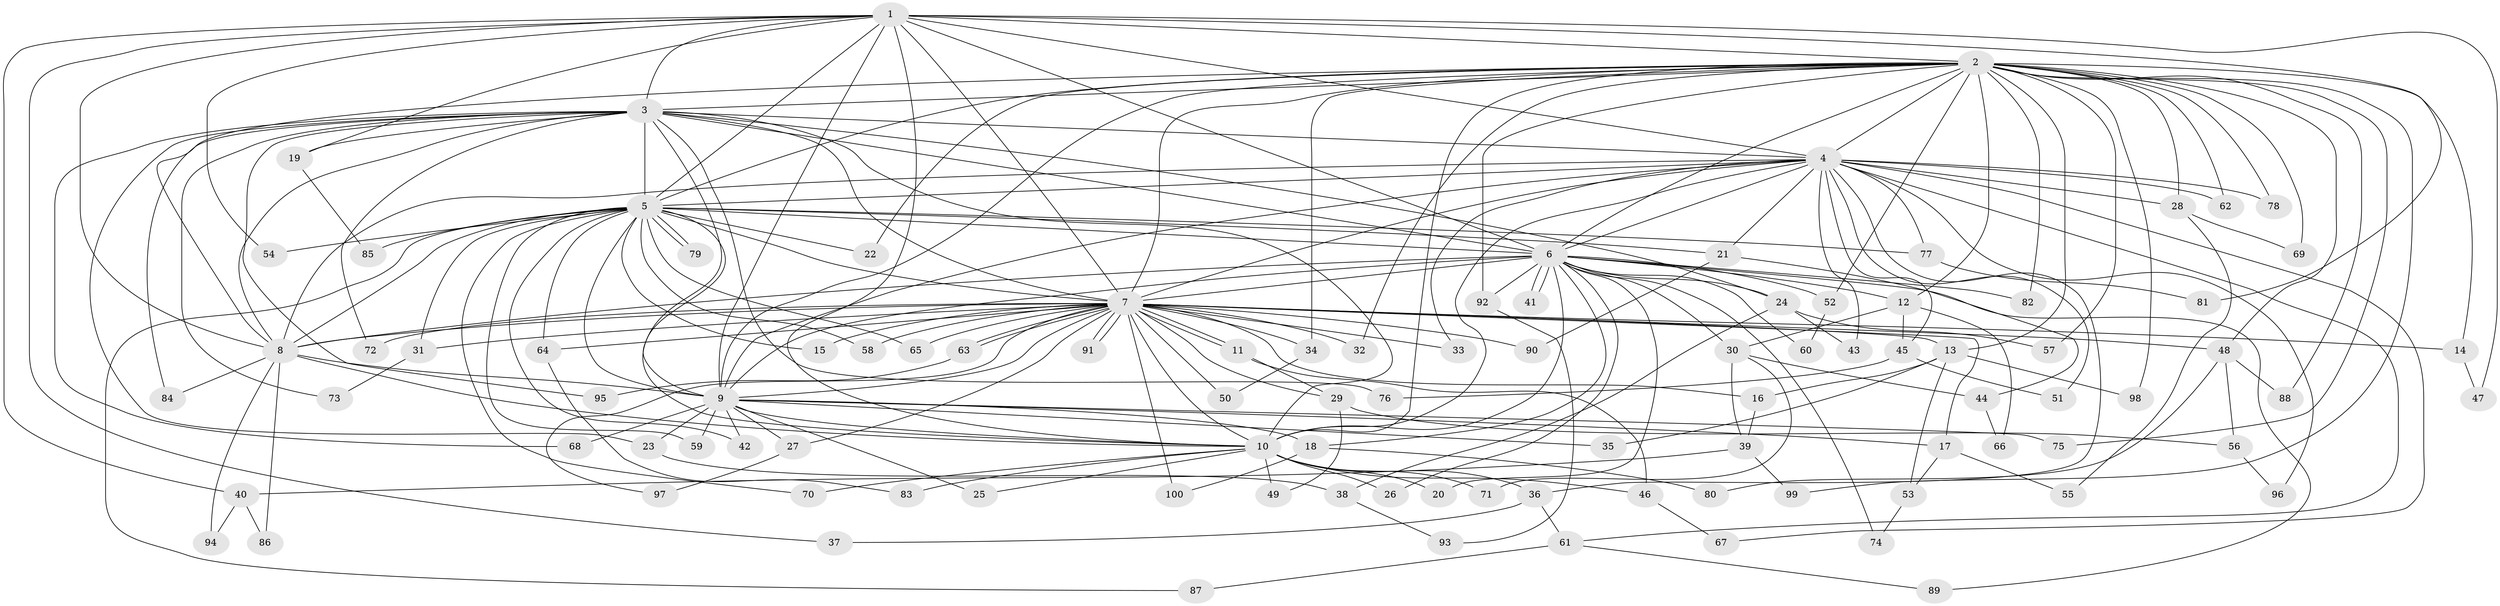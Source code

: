 // coarse degree distribution, {11: 0.016666666666666666, 17: 0.016666666666666666, 16: 0.03333333333333333, 15: 0.016666666666666666, 20: 0.016666666666666666, 21: 0.016666666666666666, 36: 0.016666666666666666, 4: 0.13333333333333333, 3: 0.15, 2: 0.5333333333333333, 5: 0.03333333333333333, 1: 0.016666666666666666}
// Generated by graph-tools (version 1.1) at 2025/17/03/04/25 18:17:38]
// undirected, 100 vertices, 225 edges
graph export_dot {
graph [start="1"]
  node [color=gray90,style=filled];
  1;
  2;
  3;
  4;
  5;
  6;
  7;
  8;
  9;
  10;
  11;
  12;
  13;
  14;
  15;
  16;
  17;
  18;
  19;
  20;
  21;
  22;
  23;
  24;
  25;
  26;
  27;
  28;
  29;
  30;
  31;
  32;
  33;
  34;
  35;
  36;
  37;
  38;
  39;
  40;
  41;
  42;
  43;
  44;
  45;
  46;
  47;
  48;
  49;
  50;
  51;
  52;
  53;
  54;
  55;
  56;
  57;
  58;
  59;
  60;
  61;
  62;
  63;
  64;
  65;
  66;
  67;
  68;
  69;
  70;
  71;
  72;
  73;
  74;
  75;
  76;
  77;
  78;
  79;
  80;
  81;
  82;
  83;
  84;
  85;
  86;
  87;
  88;
  89;
  90;
  91;
  92;
  93;
  94;
  95;
  96;
  97;
  98;
  99;
  100;
  1 -- 2;
  1 -- 3;
  1 -- 4;
  1 -- 5;
  1 -- 6;
  1 -- 7;
  1 -- 8;
  1 -- 9;
  1 -- 10;
  1 -- 19;
  1 -- 37;
  1 -- 40;
  1 -- 47;
  1 -- 54;
  1 -- 81;
  2 -- 3;
  2 -- 4;
  2 -- 5;
  2 -- 6;
  2 -- 7;
  2 -- 8;
  2 -- 9;
  2 -- 10;
  2 -- 12;
  2 -- 13;
  2 -- 14;
  2 -- 22;
  2 -- 28;
  2 -- 32;
  2 -- 34;
  2 -- 48;
  2 -- 52;
  2 -- 57;
  2 -- 62;
  2 -- 69;
  2 -- 75;
  2 -- 78;
  2 -- 82;
  2 -- 88;
  2 -- 92;
  2 -- 98;
  2 -- 99;
  3 -- 4;
  3 -- 5;
  3 -- 6;
  3 -- 7;
  3 -- 8;
  3 -- 9;
  3 -- 10;
  3 -- 19;
  3 -- 23;
  3 -- 24;
  3 -- 68;
  3 -- 72;
  3 -- 73;
  3 -- 76;
  3 -- 84;
  3 -- 95;
  4 -- 5;
  4 -- 6;
  4 -- 7;
  4 -- 8;
  4 -- 9;
  4 -- 10;
  4 -- 21;
  4 -- 28;
  4 -- 33;
  4 -- 36;
  4 -- 43;
  4 -- 45;
  4 -- 51;
  4 -- 61;
  4 -- 62;
  4 -- 67;
  4 -- 77;
  4 -- 78;
  4 -- 96;
  5 -- 6;
  5 -- 7;
  5 -- 8;
  5 -- 9;
  5 -- 10;
  5 -- 15;
  5 -- 21;
  5 -- 22;
  5 -- 31;
  5 -- 42;
  5 -- 54;
  5 -- 58;
  5 -- 59;
  5 -- 64;
  5 -- 65;
  5 -- 70;
  5 -- 77;
  5 -- 79;
  5 -- 79;
  5 -- 85;
  5 -- 87;
  6 -- 7;
  6 -- 8;
  6 -- 9;
  6 -- 10;
  6 -- 12;
  6 -- 18;
  6 -- 20;
  6 -- 24;
  6 -- 26;
  6 -- 30;
  6 -- 41;
  6 -- 41;
  6 -- 52;
  6 -- 60;
  6 -- 74;
  6 -- 82;
  6 -- 89;
  6 -- 92;
  7 -- 8;
  7 -- 9;
  7 -- 10;
  7 -- 11;
  7 -- 11;
  7 -- 13;
  7 -- 14;
  7 -- 15;
  7 -- 16;
  7 -- 17;
  7 -- 27;
  7 -- 29;
  7 -- 31;
  7 -- 32;
  7 -- 33;
  7 -- 34;
  7 -- 48;
  7 -- 50;
  7 -- 58;
  7 -- 63;
  7 -- 63;
  7 -- 64;
  7 -- 65;
  7 -- 72;
  7 -- 90;
  7 -- 91;
  7 -- 91;
  7 -- 97;
  7 -- 100;
  8 -- 9;
  8 -- 10;
  8 -- 84;
  8 -- 86;
  8 -- 94;
  9 -- 10;
  9 -- 17;
  9 -- 18;
  9 -- 23;
  9 -- 25;
  9 -- 27;
  9 -- 35;
  9 -- 42;
  9 -- 59;
  9 -- 68;
  9 -- 75;
  10 -- 20;
  10 -- 25;
  10 -- 26;
  10 -- 36;
  10 -- 46;
  10 -- 49;
  10 -- 70;
  10 -- 71;
  10 -- 83;
  11 -- 29;
  11 -- 46;
  12 -- 30;
  12 -- 45;
  12 -- 66;
  13 -- 16;
  13 -- 35;
  13 -- 53;
  13 -- 98;
  14 -- 47;
  16 -- 39;
  17 -- 53;
  17 -- 55;
  18 -- 80;
  18 -- 100;
  19 -- 85;
  21 -- 44;
  21 -- 90;
  23 -- 38;
  24 -- 38;
  24 -- 43;
  24 -- 57;
  27 -- 97;
  28 -- 55;
  28 -- 69;
  29 -- 49;
  29 -- 56;
  30 -- 39;
  30 -- 44;
  30 -- 71;
  31 -- 73;
  34 -- 50;
  36 -- 37;
  36 -- 61;
  38 -- 93;
  39 -- 40;
  39 -- 99;
  40 -- 86;
  40 -- 94;
  44 -- 66;
  45 -- 51;
  45 -- 76;
  46 -- 67;
  48 -- 56;
  48 -- 80;
  48 -- 88;
  52 -- 60;
  53 -- 74;
  56 -- 96;
  61 -- 87;
  61 -- 89;
  63 -- 95;
  64 -- 83;
  77 -- 81;
  92 -- 93;
}
